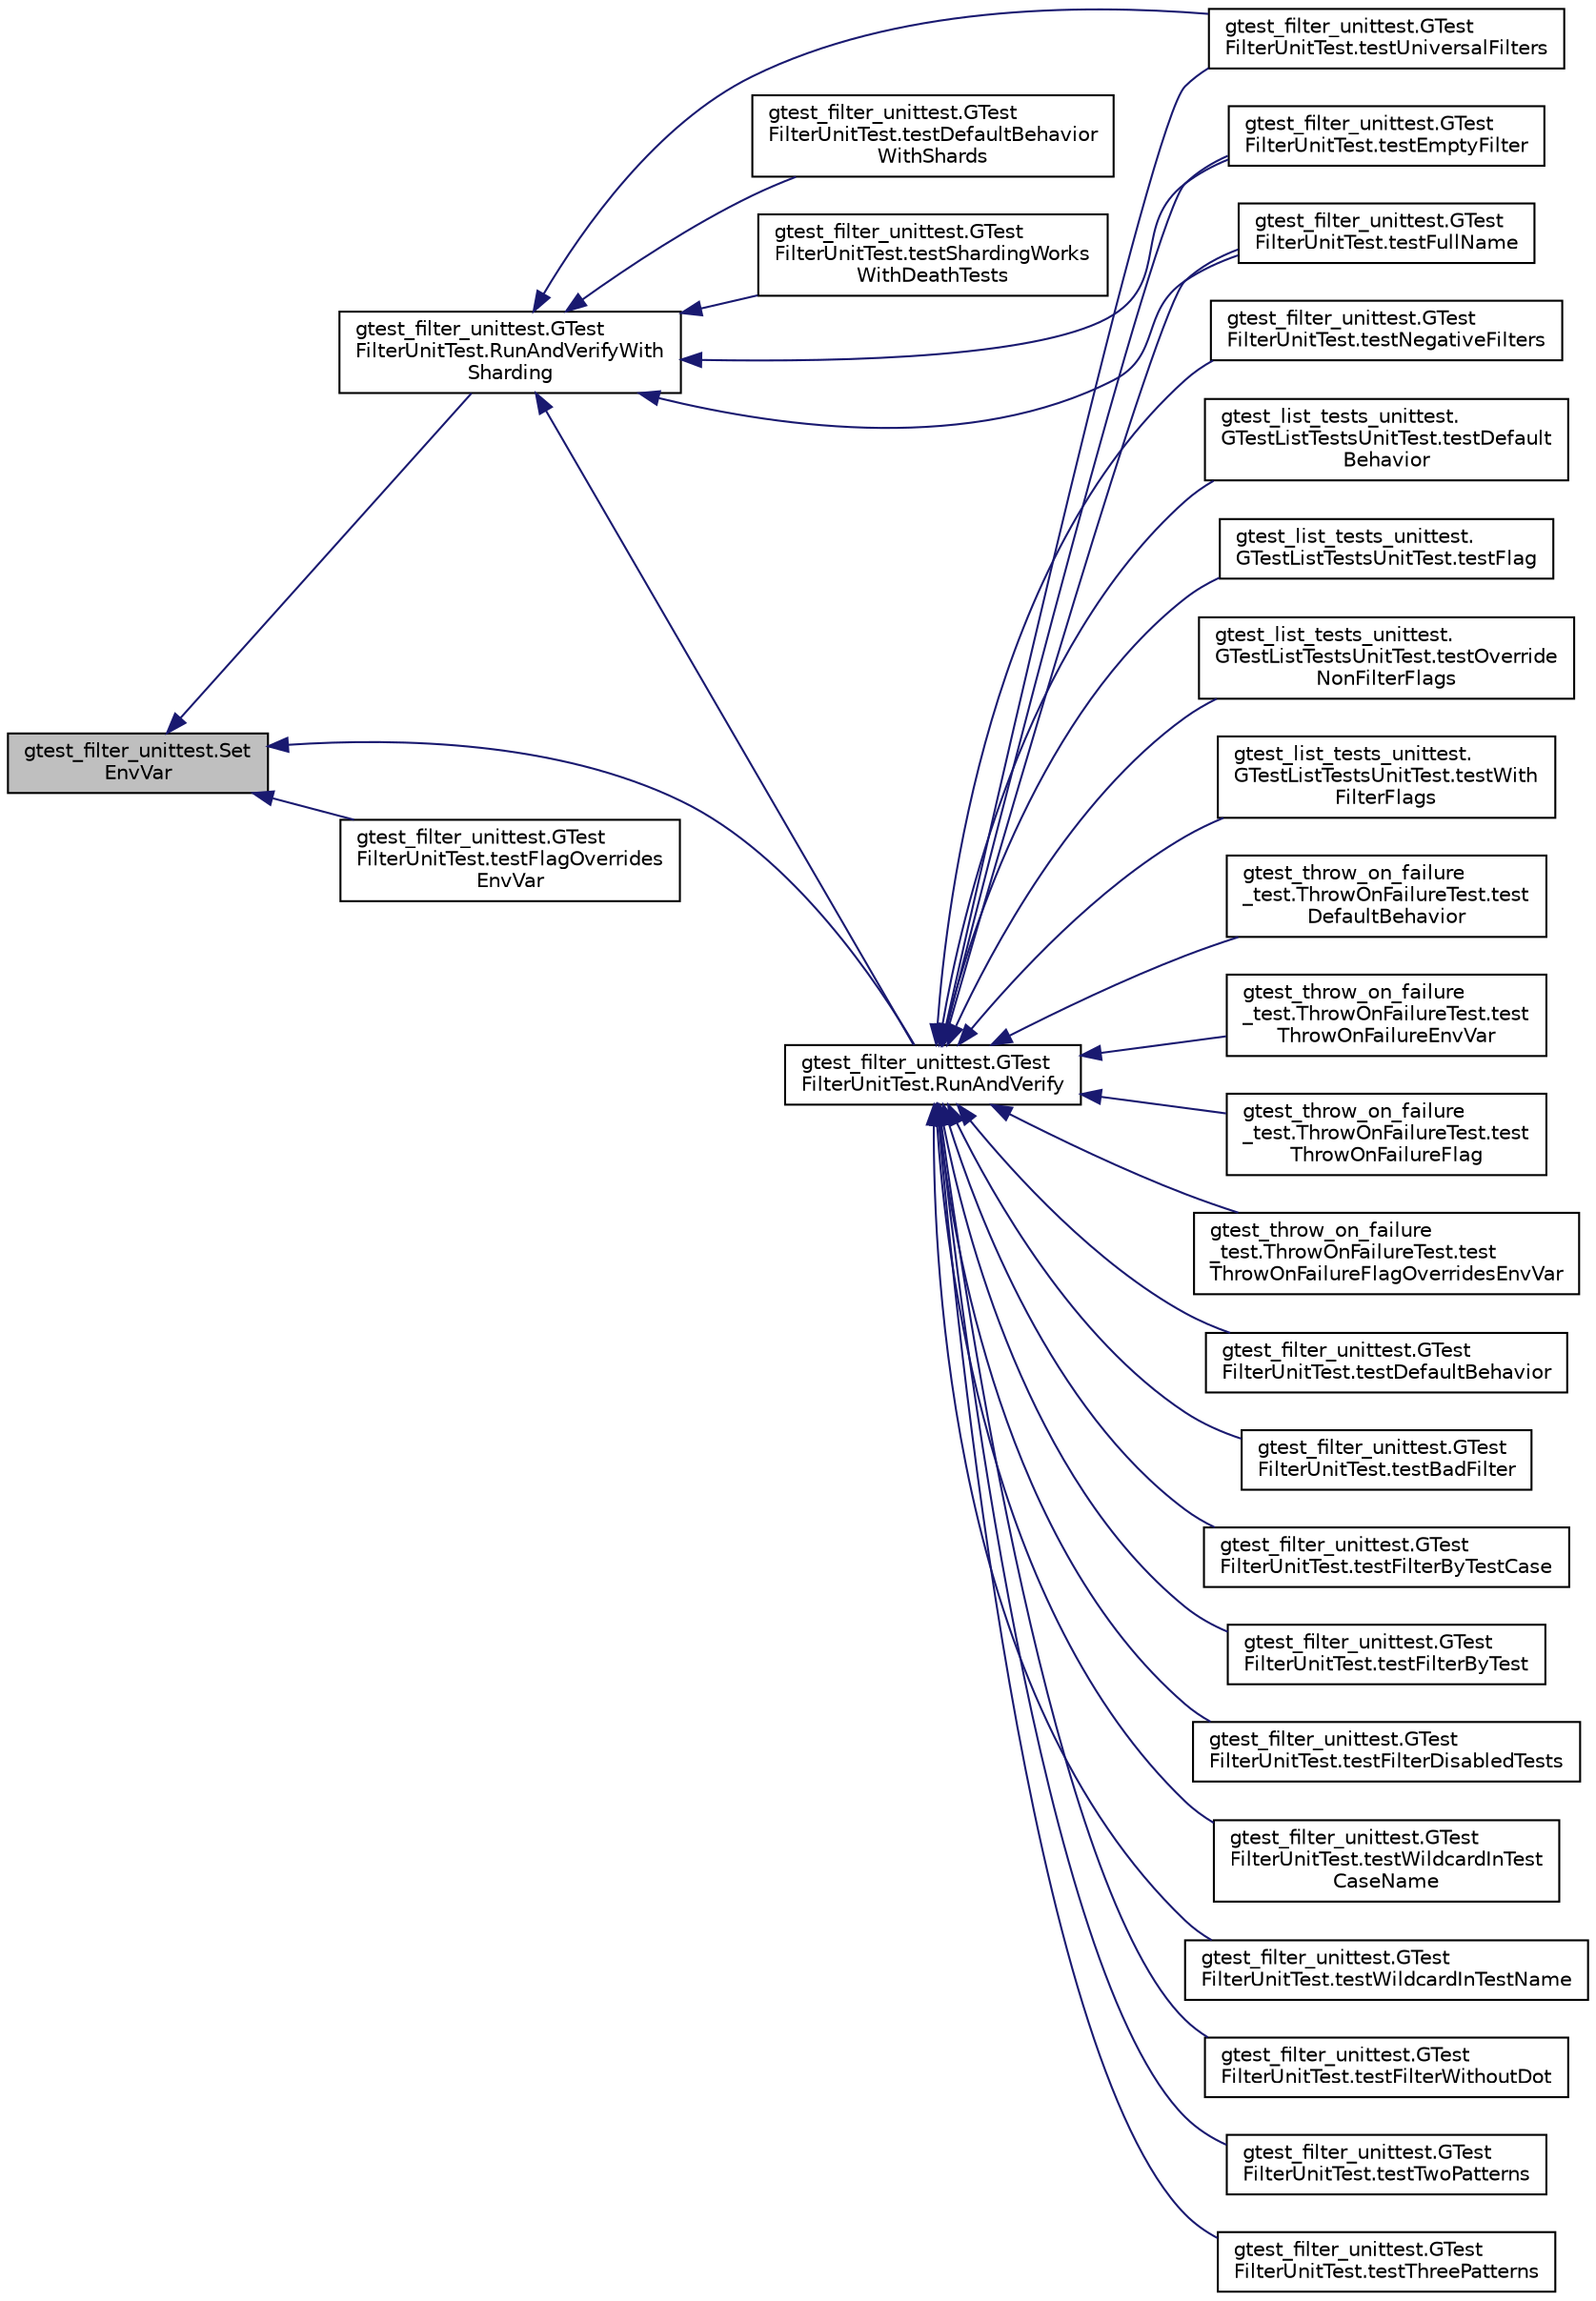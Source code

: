 digraph "gtest_filter_unittest.SetEnvVar"
{
  edge [fontname="Helvetica",fontsize="10",labelfontname="Helvetica",labelfontsize="10"];
  node [fontname="Helvetica",fontsize="10",shape=record];
  rankdir="LR";
  Node91 [label="gtest_filter_unittest.Set\lEnvVar",height=0.2,width=0.4,color="black", fillcolor="grey75", style="filled", fontcolor="black"];
  Node91 -> Node92 [dir="back",color="midnightblue",fontsize="10",style="solid",fontname="Helvetica"];
  Node92 [label="gtest_filter_unittest.GTest\lFilterUnitTest.RunAndVerify",height=0.2,width=0.4,color="black", fillcolor="white", style="filled",URL="$d8/d2d/classgtest__filter__unittest_1_1_g_test_filter_unit_test.html#acf341ed9a265b346a050afa9a9a85c65"];
  Node92 -> Node93 [dir="back",color="midnightblue",fontsize="10",style="solid",fontname="Helvetica"];
  Node93 [label="gtest_filter_unittest.GTest\lFilterUnitTest.testDefaultBehavior",height=0.2,width=0.4,color="black", fillcolor="white", style="filled",URL="$d8/d2d/classgtest__filter__unittest_1_1_g_test_filter_unit_test.html#adef3a9b539c73bda785a631a5aac424f"];
  Node92 -> Node94 [dir="back",color="midnightblue",fontsize="10",style="solid",fontname="Helvetica"];
  Node94 [label="gtest_filter_unittest.GTest\lFilterUnitTest.testEmptyFilter",height=0.2,width=0.4,color="black", fillcolor="white", style="filled",URL="$d8/d2d/classgtest__filter__unittest_1_1_g_test_filter_unit_test.html#afce65847b463ec5bca4458e9348d9a9f"];
  Node92 -> Node95 [dir="back",color="midnightblue",fontsize="10",style="solid",fontname="Helvetica"];
  Node95 [label="gtest_filter_unittest.GTest\lFilterUnitTest.testBadFilter",height=0.2,width=0.4,color="black", fillcolor="white", style="filled",URL="$d8/d2d/classgtest__filter__unittest_1_1_g_test_filter_unit_test.html#a2456062c177350a53244aea030aaf617"];
  Node92 -> Node96 [dir="back",color="midnightblue",fontsize="10",style="solid",fontname="Helvetica"];
  Node96 [label="gtest_filter_unittest.GTest\lFilterUnitTest.testFullName",height=0.2,width=0.4,color="black", fillcolor="white", style="filled",URL="$d8/d2d/classgtest__filter__unittest_1_1_g_test_filter_unit_test.html#a336d9203e26493bae11fbb514af38a6b"];
  Node92 -> Node97 [dir="back",color="midnightblue",fontsize="10",style="solid",fontname="Helvetica"];
  Node97 [label="gtest_filter_unittest.GTest\lFilterUnitTest.testUniversalFilters",height=0.2,width=0.4,color="black", fillcolor="white", style="filled",URL="$d8/d2d/classgtest__filter__unittest_1_1_g_test_filter_unit_test.html#ae9da48a79483e22e3f986e57de0dee37"];
  Node92 -> Node98 [dir="back",color="midnightblue",fontsize="10",style="solid",fontname="Helvetica"];
  Node98 [label="gtest_filter_unittest.GTest\lFilterUnitTest.testFilterByTestCase",height=0.2,width=0.4,color="black", fillcolor="white", style="filled",URL="$d8/d2d/classgtest__filter__unittest_1_1_g_test_filter_unit_test.html#ac59206c94324afdc09adbe5853856174"];
  Node92 -> Node99 [dir="back",color="midnightblue",fontsize="10",style="solid",fontname="Helvetica"];
  Node99 [label="gtest_filter_unittest.GTest\lFilterUnitTest.testFilterByTest",height=0.2,width=0.4,color="black", fillcolor="white", style="filled",URL="$d8/d2d/classgtest__filter__unittest_1_1_g_test_filter_unit_test.html#aaea691324a6c0765403b26a895702a63"];
  Node92 -> Node100 [dir="back",color="midnightblue",fontsize="10",style="solid",fontname="Helvetica"];
  Node100 [label="gtest_filter_unittest.GTest\lFilterUnitTest.testFilterDisabledTests",height=0.2,width=0.4,color="black", fillcolor="white", style="filled",URL="$d8/d2d/classgtest__filter__unittest_1_1_g_test_filter_unit_test.html#a6d962adae2ee2697b3b92e84b60a795a"];
  Node92 -> Node101 [dir="back",color="midnightblue",fontsize="10",style="solid",fontname="Helvetica"];
  Node101 [label="gtest_filter_unittest.GTest\lFilterUnitTest.testWildcardInTest\lCaseName",height=0.2,width=0.4,color="black", fillcolor="white", style="filled",URL="$d8/d2d/classgtest__filter__unittest_1_1_g_test_filter_unit_test.html#af855132606c1fa02fb765e8619108114"];
  Node92 -> Node102 [dir="back",color="midnightblue",fontsize="10",style="solid",fontname="Helvetica"];
  Node102 [label="gtest_filter_unittest.GTest\lFilterUnitTest.testWildcardInTestName",height=0.2,width=0.4,color="black", fillcolor="white", style="filled",URL="$d8/d2d/classgtest__filter__unittest_1_1_g_test_filter_unit_test.html#a9b1e6b35e158d7c6d11b8f4d2cb600cb"];
  Node92 -> Node103 [dir="back",color="midnightblue",fontsize="10",style="solid",fontname="Helvetica"];
  Node103 [label="gtest_filter_unittest.GTest\lFilterUnitTest.testFilterWithoutDot",height=0.2,width=0.4,color="black", fillcolor="white", style="filled",URL="$d8/d2d/classgtest__filter__unittest_1_1_g_test_filter_unit_test.html#a874aea28690300d8c0dc0910304f7ab2"];
  Node92 -> Node104 [dir="back",color="midnightblue",fontsize="10",style="solid",fontname="Helvetica"];
  Node104 [label="gtest_filter_unittest.GTest\lFilterUnitTest.testTwoPatterns",height=0.2,width=0.4,color="black", fillcolor="white", style="filled",URL="$d8/d2d/classgtest__filter__unittest_1_1_g_test_filter_unit_test.html#a2563885e647205586b135c5ead55e6ab"];
  Node92 -> Node105 [dir="back",color="midnightblue",fontsize="10",style="solid",fontname="Helvetica"];
  Node105 [label="gtest_filter_unittest.GTest\lFilterUnitTest.testThreePatterns",height=0.2,width=0.4,color="black", fillcolor="white", style="filled",URL="$d8/d2d/classgtest__filter__unittest_1_1_g_test_filter_unit_test.html#af4858e153245f0974632fd36dc1dd804"];
  Node92 -> Node106 [dir="back",color="midnightblue",fontsize="10",style="solid",fontname="Helvetica"];
  Node106 [label="gtest_filter_unittest.GTest\lFilterUnitTest.testNegativeFilters",height=0.2,width=0.4,color="black", fillcolor="white", style="filled",URL="$d8/d2d/classgtest__filter__unittest_1_1_g_test_filter_unit_test.html#aff878809d524797f62e2fe38bbfcc8da"];
  Node92 -> Node107 [dir="back",color="midnightblue",fontsize="10",style="solid",fontname="Helvetica"];
  Node107 [label="gtest_list_tests_unittest.\lGTestListTestsUnitTest.testDefault\lBehavior",height=0.2,width=0.4,color="black", fillcolor="white", style="filled",URL="$db/dc0/classgtest__list__tests__unittest_1_1_g_test_list_tests_unit_test.html#a4168d086b7ec31f86ab548b6fd79b27e"];
  Node92 -> Node108 [dir="back",color="midnightblue",fontsize="10",style="solid",fontname="Helvetica"];
  Node108 [label="gtest_list_tests_unittest.\lGTestListTestsUnitTest.testFlag",height=0.2,width=0.4,color="black", fillcolor="white", style="filled",URL="$db/dc0/classgtest__list__tests__unittest_1_1_g_test_list_tests_unit_test.html#a6d3e8738bd4b7494867cac464d342944"];
  Node92 -> Node109 [dir="back",color="midnightblue",fontsize="10",style="solid",fontname="Helvetica"];
  Node109 [label="gtest_list_tests_unittest.\lGTestListTestsUnitTest.testOverride\lNonFilterFlags",height=0.2,width=0.4,color="black", fillcolor="white", style="filled",URL="$db/dc0/classgtest__list__tests__unittest_1_1_g_test_list_tests_unit_test.html#ae1ccba3f21c8e25968834607f7db2b10"];
  Node92 -> Node110 [dir="back",color="midnightblue",fontsize="10",style="solid",fontname="Helvetica"];
  Node110 [label="gtest_list_tests_unittest.\lGTestListTestsUnitTest.testWith\lFilterFlags",height=0.2,width=0.4,color="black", fillcolor="white", style="filled",URL="$db/dc0/classgtest__list__tests__unittest_1_1_g_test_list_tests_unit_test.html#ac5bef6c9fb78b8eef84427de811fd70f"];
  Node92 -> Node111 [dir="back",color="midnightblue",fontsize="10",style="solid",fontname="Helvetica"];
  Node111 [label="gtest_throw_on_failure\l_test.ThrowOnFailureTest.test\lDefaultBehavior",height=0.2,width=0.4,color="black", fillcolor="white", style="filled",URL="$d7/d79/classgtest__throw__on__failure__test_1_1_throw_on_failure_test.html#a596d5e2dbeb51751a6fb6d3852fdd54a"];
  Node92 -> Node112 [dir="back",color="midnightblue",fontsize="10",style="solid",fontname="Helvetica"];
  Node112 [label="gtest_throw_on_failure\l_test.ThrowOnFailureTest.test\lThrowOnFailureEnvVar",height=0.2,width=0.4,color="black", fillcolor="white", style="filled",URL="$d7/d79/classgtest__throw__on__failure__test_1_1_throw_on_failure_test.html#af1cecdf19bf8ff7261e9f832c4d1b3ad"];
  Node92 -> Node113 [dir="back",color="midnightblue",fontsize="10",style="solid",fontname="Helvetica"];
  Node113 [label="gtest_throw_on_failure\l_test.ThrowOnFailureTest.test\lThrowOnFailureFlag",height=0.2,width=0.4,color="black", fillcolor="white", style="filled",URL="$d7/d79/classgtest__throw__on__failure__test_1_1_throw_on_failure_test.html#ae1383974161c2d1dc8b5e74ebc12db38"];
  Node92 -> Node114 [dir="back",color="midnightblue",fontsize="10",style="solid",fontname="Helvetica"];
  Node114 [label="gtest_throw_on_failure\l_test.ThrowOnFailureTest.test\lThrowOnFailureFlagOverridesEnvVar",height=0.2,width=0.4,color="black", fillcolor="white", style="filled",URL="$d7/d79/classgtest__throw__on__failure__test_1_1_throw_on_failure_test.html#ab63f8f491aeaaa04ba3fc7ae3bca6de8"];
  Node91 -> Node115 [dir="back",color="midnightblue",fontsize="10",style="solid",fontname="Helvetica"];
  Node115 [label="gtest_filter_unittest.GTest\lFilterUnitTest.RunAndVerifyWith\lSharding",height=0.2,width=0.4,color="black", fillcolor="white", style="filled",URL="$d8/d2d/classgtest__filter__unittest_1_1_g_test_filter_unit_test.html#a2022ed99e18a6e5afd1023b9dd19d6e0"];
  Node115 -> Node92 [dir="back",color="midnightblue",fontsize="10",style="solid",fontname="Helvetica"];
  Node115 -> Node116 [dir="back",color="midnightblue",fontsize="10",style="solid",fontname="Helvetica"];
  Node116 [label="gtest_filter_unittest.GTest\lFilterUnitTest.testDefaultBehavior\lWithShards",height=0.2,width=0.4,color="black", fillcolor="white", style="filled",URL="$d8/d2d/classgtest__filter__unittest_1_1_g_test_filter_unit_test.html#a8d5ad564f41c052864a3957a71daa535"];
  Node115 -> Node94 [dir="back",color="midnightblue",fontsize="10",style="solid",fontname="Helvetica"];
  Node115 -> Node96 [dir="back",color="midnightblue",fontsize="10",style="solid",fontname="Helvetica"];
  Node115 -> Node97 [dir="back",color="midnightblue",fontsize="10",style="solid",fontname="Helvetica"];
  Node115 -> Node117 [dir="back",color="midnightblue",fontsize="10",style="solid",fontname="Helvetica"];
  Node117 [label="gtest_filter_unittest.GTest\lFilterUnitTest.testShardingWorks\lWithDeathTests",height=0.2,width=0.4,color="black", fillcolor="white", style="filled",URL="$d8/d2d/classgtest__filter__unittest_1_1_g_test_filter_unit_test.html#a4b4f7428d9219dff5960968477927626"];
  Node91 -> Node118 [dir="back",color="midnightblue",fontsize="10",style="solid",fontname="Helvetica"];
  Node118 [label="gtest_filter_unittest.GTest\lFilterUnitTest.testFlagOverrides\lEnvVar",height=0.2,width=0.4,color="black", fillcolor="white", style="filled",URL="$d8/d2d/classgtest__filter__unittest_1_1_g_test_filter_unit_test.html#a81e4256da0e0ad8cb4b764ffd573cc6d"];
}

